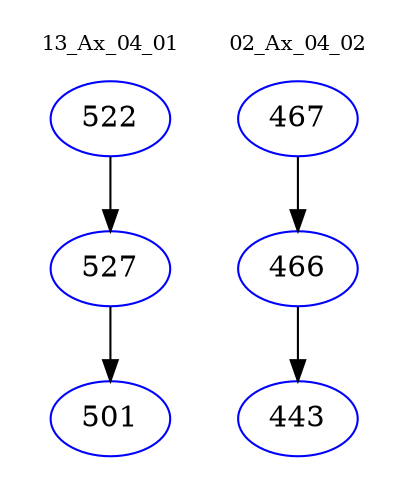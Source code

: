 digraph{
subgraph cluster_0 {
color = white
label = "13_Ax_04_01";
fontsize=10;
T0_522 [label="522", color="blue"]
T0_522 -> T0_527 [color="black"]
T0_527 [label="527", color="blue"]
T0_527 -> T0_501 [color="black"]
T0_501 [label="501", color="blue"]
}
subgraph cluster_1 {
color = white
label = "02_Ax_04_02";
fontsize=10;
T1_467 [label="467", color="blue"]
T1_467 -> T1_466 [color="black"]
T1_466 [label="466", color="blue"]
T1_466 -> T1_443 [color="black"]
T1_443 [label="443", color="blue"]
}
}
